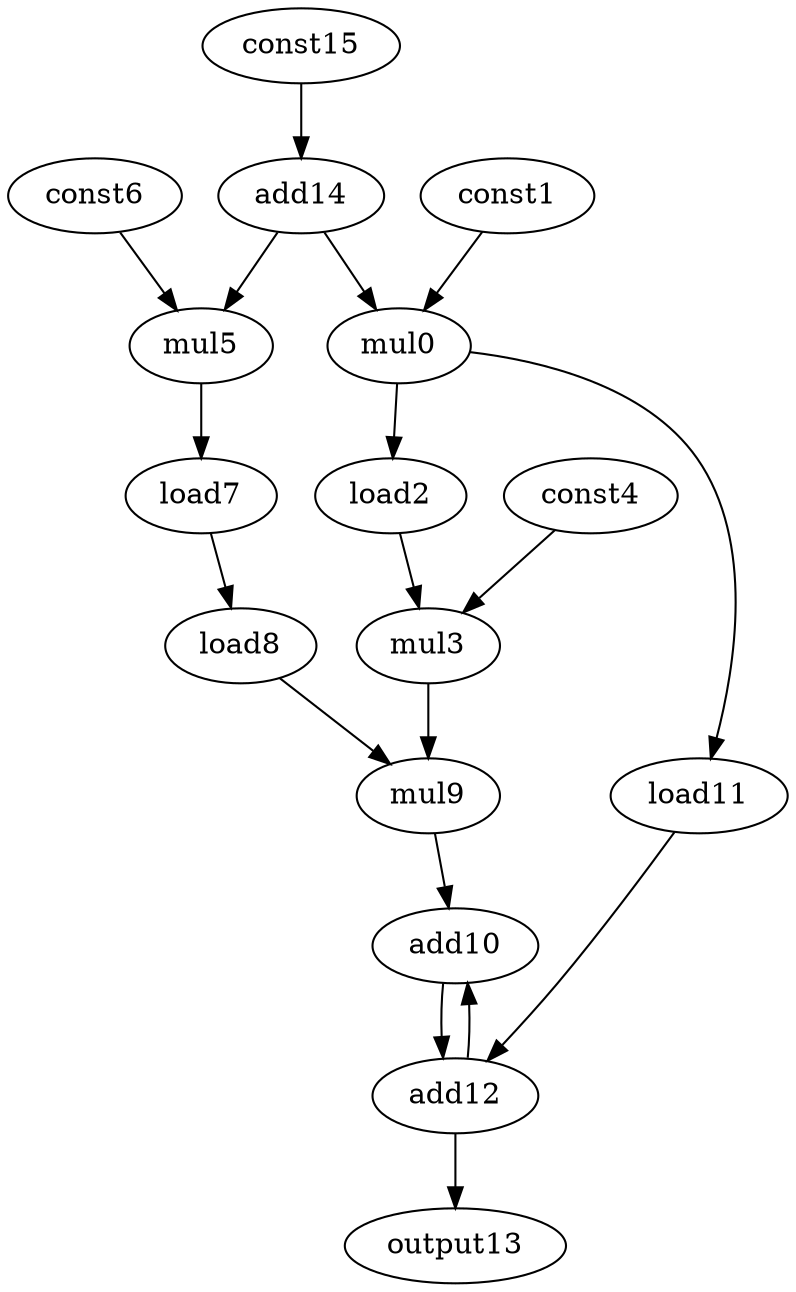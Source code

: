 digraph G {
mul0[opcode=mul];
const1[opcode=const];
load2[opcode=load];
mul3[opcode=mul];
const4[opcode=const];
mul5[opcode=mul];
const6[opcode=const];
load7[opcode=load];
load8[opcode=load];
mul9[opcode=mul];
add10[opcode=add];
load11[opcode=load];
add12[opcode=add];
output13[opcode=output];
add14[opcode=add];
const15[opcode=const];
load2->mul3[operand=0]; //load->mul
mul3->mul9[operand=0]; //mul->mul
load7->load8[operand=0]; //load->load
load8->mul9[operand=1]; //load->mul
mul9->add10[operand=0]; //mul->add
add10->add12[operand=0]; //add->add
load11->add12[operand=1]; //load->add
add12->output13[operand=0]; //add->output
add12->add10[operand=1]; //add->add
add14->mul0[operand=1]; //add->gep_mul
add14->mul5[operand=1]; //add->gep_mul
const1->mul0[operand=0]; //gep_const->gep_mul
mul0->load2[operand=0]; //gep_mul->load
mul0->load11[operand=0]; //gep_mul->load
const4->mul3[operand=1]; //const->mul
const6->mul5[operand=0]; //gep_const->gep_mul
mul5->load7[operand=0]; //gep_mul->load
const15->add14[operand=1]; //const->add
}
